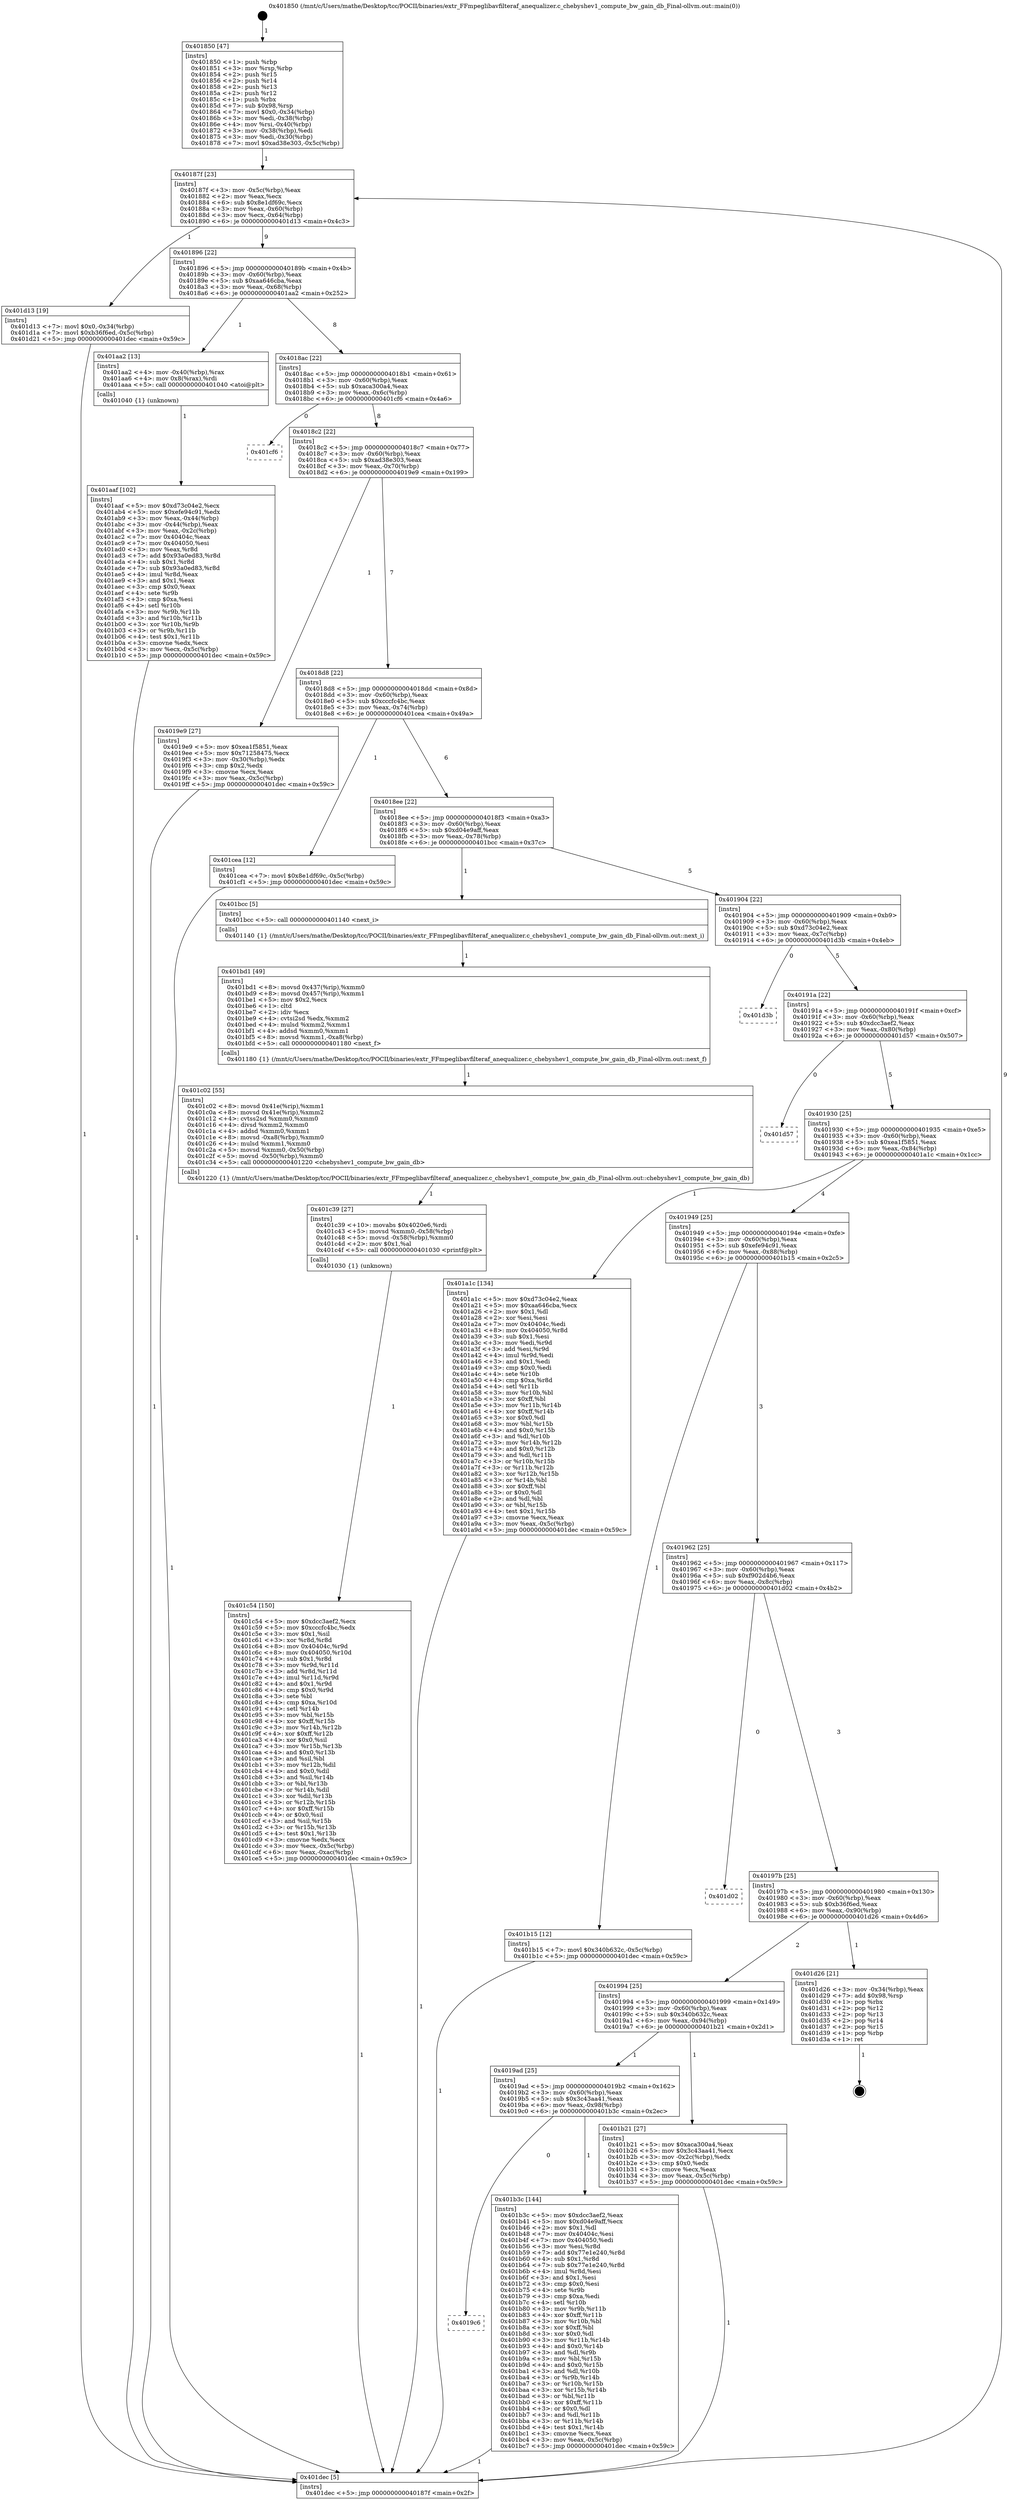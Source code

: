 digraph "0x401850" {
  label = "0x401850 (/mnt/c/Users/mathe/Desktop/tcc/POCII/binaries/extr_FFmpeglibavfilteraf_anequalizer.c_chebyshev1_compute_bw_gain_db_Final-ollvm.out::main(0))"
  labelloc = "t"
  node[shape=record]

  Entry [label="",width=0.3,height=0.3,shape=circle,fillcolor=black,style=filled]
  "0x40187f" [label="{
     0x40187f [23]\l
     | [instrs]\l
     &nbsp;&nbsp;0x40187f \<+3\>: mov -0x5c(%rbp),%eax\l
     &nbsp;&nbsp;0x401882 \<+2\>: mov %eax,%ecx\l
     &nbsp;&nbsp;0x401884 \<+6\>: sub $0x8e1df69c,%ecx\l
     &nbsp;&nbsp;0x40188a \<+3\>: mov %eax,-0x60(%rbp)\l
     &nbsp;&nbsp;0x40188d \<+3\>: mov %ecx,-0x64(%rbp)\l
     &nbsp;&nbsp;0x401890 \<+6\>: je 0000000000401d13 \<main+0x4c3\>\l
  }"]
  "0x401d13" [label="{
     0x401d13 [19]\l
     | [instrs]\l
     &nbsp;&nbsp;0x401d13 \<+7\>: movl $0x0,-0x34(%rbp)\l
     &nbsp;&nbsp;0x401d1a \<+7\>: movl $0xb36f6ed,-0x5c(%rbp)\l
     &nbsp;&nbsp;0x401d21 \<+5\>: jmp 0000000000401dec \<main+0x59c\>\l
  }"]
  "0x401896" [label="{
     0x401896 [22]\l
     | [instrs]\l
     &nbsp;&nbsp;0x401896 \<+5\>: jmp 000000000040189b \<main+0x4b\>\l
     &nbsp;&nbsp;0x40189b \<+3\>: mov -0x60(%rbp),%eax\l
     &nbsp;&nbsp;0x40189e \<+5\>: sub $0xaa646cba,%eax\l
     &nbsp;&nbsp;0x4018a3 \<+3\>: mov %eax,-0x68(%rbp)\l
     &nbsp;&nbsp;0x4018a6 \<+6\>: je 0000000000401aa2 \<main+0x252\>\l
  }"]
  Exit [label="",width=0.3,height=0.3,shape=circle,fillcolor=black,style=filled,peripheries=2]
  "0x401aa2" [label="{
     0x401aa2 [13]\l
     | [instrs]\l
     &nbsp;&nbsp;0x401aa2 \<+4\>: mov -0x40(%rbp),%rax\l
     &nbsp;&nbsp;0x401aa6 \<+4\>: mov 0x8(%rax),%rdi\l
     &nbsp;&nbsp;0x401aaa \<+5\>: call 0000000000401040 \<atoi@plt\>\l
     | [calls]\l
     &nbsp;&nbsp;0x401040 \{1\} (unknown)\l
  }"]
  "0x4018ac" [label="{
     0x4018ac [22]\l
     | [instrs]\l
     &nbsp;&nbsp;0x4018ac \<+5\>: jmp 00000000004018b1 \<main+0x61\>\l
     &nbsp;&nbsp;0x4018b1 \<+3\>: mov -0x60(%rbp),%eax\l
     &nbsp;&nbsp;0x4018b4 \<+5\>: sub $0xaca300a4,%eax\l
     &nbsp;&nbsp;0x4018b9 \<+3\>: mov %eax,-0x6c(%rbp)\l
     &nbsp;&nbsp;0x4018bc \<+6\>: je 0000000000401cf6 \<main+0x4a6\>\l
  }"]
  "0x401c54" [label="{
     0x401c54 [150]\l
     | [instrs]\l
     &nbsp;&nbsp;0x401c54 \<+5\>: mov $0xdcc3aef2,%ecx\l
     &nbsp;&nbsp;0x401c59 \<+5\>: mov $0xcccfc4bc,%edx\l
     &nbsp;&nbsp;0x401c5e \<+3\>: mov $0x1,%sil\l
     &nbsp;&nbsp;0x401c61 \<+3\>: xor %r8d,%r8d\l
     &nbsp;&nbsp;0x401c64 \<+8\>: mov 0x40404c,%r9d\l
     &nbsp;&nbsp;0x401c6c \<+8\>: mov 0x404050,%r10d\l
     &nbsp;&nbsp;0x401c74 \<+4\>: sub $0x1,%r8d\l
     &nbsp;&nbsp;0x401c78 \<+3\>: mov %r9d,%r11d\l
     &nbsp;&nbsp;0x401c7b \<+3\>: add %r8d,%r11d\l
     &nbsp;&nbsp;0x401c7e \<+4\>: imul %r11d,%r9d\l
     &nbsp;&nbsp;0x401c82 \<+4\>: and $0x1,%r9d\l
     &nbsp;&nbsp;0x401c86 \<+4\>: cmp $0x0,%r9d\l
     &nbsp;&nbsp;0x401c8a \<+3\>: sete %bl\l
     &nbsp;&nbsp;0x401c8d \<+4\>: cmp $0xa,%r10d\l
     &nbsp;&nbsp;0x401c91 \<+4\>: setl %r14b\l
     &nbsp;&nbsp;0x401c95 \<+3\>: mov %bl,%r15b\l
     &nbsp;&nbsp;0x401c98 \<+4\>: xor $0xff,%r15b\l
     &nbsp;&nbsp;0x401c9c \<+3\>: mov %r14b,%r12b\l
     &nbsp;&nbsp;0x401c9f \<+4\>: xor $0xff,%r12b\l
     &nbsp;&nbsp;0x401ca3 \<+4\>: xor $0x0,%sil\l
     &nbsp;&nbsp;0x401ca7 \<+3\>: mov %r15b,%r13b\l
     &nbsp;&nbsp;0x401caa \<+4\>: and $0x0,%r13b\l
     &nbsp;&nbsp;0x401cae \<+3\>: and %sil,%bl\l
     &nbsp;&nbsp;0x401cb1 \<+3\>: mov %r12b,%dil\l
     &nbsp;&nbsp;0x401cb4 \<+4\>: and $0x0,%dil\l
     &nbsp;&nbsp;0x401cb8 \<+3\>: and %sil,%r14b\l
     &nbsp;&nbsp;0x401cbb \<+3\>: or %bl,%r13b\l
     &nbsp;&nbsp;0x401cbe \<+3\>: or %r14b,%dil\l
     &nbsp;&nbsp;0x401cc1 \<+3\>: xor %dil,%r13b\l
     &nbsp;&nbsp;0x401cc4 \<+3\>: or %r12b,%r15b\l
     &nbsp;&nbsp;0x401cc7 \<+4\>: xor $0xff,%r15b\l
     &nbsp;&nbsp;0x401ccb \<+4\>: or $0x0,%sil\l
     &nbsp;&nbsp;0x401ccf \<+3\>: and %sil,%r15b\l
     &nbsp;&nbsp;0x401cd2 \<+3\>: or %r15b,%r13b\l
     &nbsp;&nbsp;0x401cd5 \<+4\>: test $0x1,%r13b\l
     &nbsp;&nbsp;0x401cd9 \<+3\>: cmovne %edx,%ecx\l
     &nbsp;&nbsp;0x401cdc \<+3\>: mov %ecx,-0x5c(%rbp)\l
     &nbsp;&nbsp;0x401cdf \<+6\>: mov %eax,-0xac(%rbp)\l
     &nbsp;&nbsp;0x401ce5 \<+5\>: jmp 0000000000401dec \<main+0x59c\>\l
  }"]
  "0x401cf6" [label="{
     0x401cf6\l
  }", style=dashed]
  "0x4018c2" [label="{
     0x4018c2 [22]\l
     | [instrs]\l
     &nbsp;&nbsp;0x4018c2 \<+5\>: jmp 00000000004018c7 \<main+0x77\>\l
     &nbsp;&nbsp;0x4018c7 \<+3\>: mov -0x60(%rbp),%eax\l
     &nbsp;&nbsp;0x4018ca \<+5\>: sub $0xad38e303,%eax\l
     &nbsp;&nbsp;0x4018cf \<+3\>: mov %eax,-0x70(%rbp)\l
     &nbsp;&nbsp;0x4018d2 \<+6\>: je 00000000004019e9 \<main+0x199\>\l
  }"]
  "0x401c39" [label="{
     0x401c39 [27]\l
     | [instrs]\l
     &nbsp;&nbsp;0x401c39 \<+10\>: movabs $0x4020e6,%rdi\l
     &nbsp;&nbsp;0x401c43 \<+5\>: movsd %xmm0,-0x58(%rbp)\l
     &nbsp;&nbsp;0x401c48 \<+5\>: movsd -0x58(%rbp),%xmm0\l
     &nbsp;&nbsp;0x401c4d \<+2\>: mov $0x1,%al\l
     &nbsp;&nbsp;0x401c4f \<+5\>: call 0000000000401030 \<printf@plt\>\l
     | [calls]\l
     &nbsp;&nbsp;0x401030 \{1\} (unknown)\l
  }"]
  "0x4019e9" [label="{
     0x4019e9 [27]\l
     | [instrs]\l
     &nbsp;&nbsp;0x4019e9 \<+5\>: mov $0xea1f5851,%eax\l
     &nbsp;&nbsp;0x4019ee \<+5\>: mov $0x71258475,%ecx\l
     &nbsp;&nbsp;0x4019f3 \<+3\>: mov -0x30(%rbp),%edx\l
     &nbsp;&nbsp;0x4019f6 \<+3\>: cmp $0x2,%edx\l
     &nbsp;&nbsp;0x4019f9 \<+3\>: cmovne %ecx,%eax\l
     &nbsp;&nbsp;0x4019fc \<+3\>: mov %eax,-0x5c(%rbp)\l
     &nbsp;&nbsp;0x4019ff \<+5\>: jmp 0000000000401dec \<main+0x59c\>\l
  }"]
  "0x4018d8" [label="{
     0x4018d8 [22]\l
     | [instrs]\l
     &nbsp;&nbsp;0x4018d8 \<+5\>: jmp 00000000004018dd \<main+0x8d\>\l
     &nbsp;&nbsp;0x4018dd \<+3\>: mov -0x60(%rbp),%eax\l
     &nbsp;&nbsp;0x4018e0 \<+5\>: sub $0xcccfc4bc,%eax\l
     &nbsp;&nbsp;0x4018e5 \<+3\>: mov %eax,-0x74(%rbp)\l
     &nbsp;&nbsp;0x4018e8 \<+6\>: je 0000000000401cea \<main+0x49a\>\l
  }"]
  "0x401dec" [label="{
     0x401dec [5]\l
     | [instrs]\l
     &nbsp;&nbsp;0x401dec \<+5\>: jmp 000000000040187f \<main+0x2f\>\l
  }"]
  "0x401850" [label="{
     0x401850 [47]\l
     | [instrs]\l
     &nbsp;&nbsp;0x401850 \<+1\>: push %rbp\l
     &nbsp;&nbsp;0x401851 \<+3\>: mov %rsp,%rbp\l
     &nbsp;&nbsp;0x401854 \<+2\>: push %r15\l
     &nbsp;&nbsp;0x401856 \<+2\>: push %r14\l
     &nbsp;&nbsp;0x401858 \<+2\>: push %r13\l
     &nbsp;&nbsp;0x40185a \<+2\>: push %r12\l
     &nbsp;&nbsp;0x40185c \<+1\>: push %rbx\l
     &nbsp;&nbsp;0x40185d \<+7\>: sub $0x98,%rsp\l
     &nbsp;&nbsp;0x401864 \<+7\>: movl $0x0,-0x34(%rbp)\l
     &nbsp;&nbsp;0x40186b \<+3\>: mov %edi,-0x38(%rbp)\l
     &nbsp;&nbsp;0x40186e \<+4\>: mov %rsi,-0x40(%rbp)\l
     &nbsp;&nbsp;0x401872 \<+3\>: mov -0x38(%rbp),%edi\l
     &nbsp;&nbsp;0x401875 \<+3\>: mov %edi,-0x30(%rbp)\l
     &nbsp;&nbsp;0x401878 \<+7\>: movl $0xad38e303,-0x5c(%rbp)\l
  }"]
  "0x401c02" [label="{
     0x401c02 [55]\l
     | [instrs]\l
     &nbsp;&nbsp;0x401c02 \<+8\>: movsd 0x41e(%rip),%xmm1\l
     &nbsp;&nbsp;0x401c0a \<+8\>: movsd 0x41e(%rip),%xmm2\l
     &nbsp;&nbsp;0x401c12 \<+4\>: cvtss2sd %xmm0,%xmm0\l
     &nbsp;&nbsp;0x401c16 \<+4\>: divsd %xmm2,%xmm0\l
     &nbsp;&nbsp;0x401c1a \<+4\>: addsd %xmm0,%xmm1\l
     &nbsp;&nbsp;0x401c1e \<+8\>: movsd -0xa8(%rbp),%xmm0\l
     &nbsp;&nbsp;0x401c26 \<+4\>: mulsd %xmm1,%xmm0\l
     &nbsp;&nbsp;0x401c2a \<+5\>: movsd %xmm0,-0x50(%rbp)\l
     &nbsp;&nbsp;0x401c2f \<+5\>: movsd -0x50(%rbp),%xmm0\l
     &nbsp;&nbsp;0x401c34 \<+5\>: call 0000000000401220 \<chebyshev1_compute_bw_gain_db\>\l
     | [calls]\l
     &nbsp;&nbsp;0x401220 \{1\} (/mnt/c/Users/mathe/Desktop/tcc/POCII/binaries/extr_FFmpeglibavfilteraf_anequalizer.c_chebyshev1_compute_bw_gain_db_Final-ollvm.out::chebyshev1_compute_bw_gain_db)\l
  }"]
  "0x401cea" [label="{
     0x401cea [12]\l
     | [instrs]\l
     &nbsp;&nbsp;0x401cea \<+7\>: movl $0x8e1df69c,-0x5c(%rbp)\l
     &nbsp;&nbsp;0x401cf1 \<+5\>: jmp 0000000000401dec \<main+0x59c\>\l
  }"]
  "0x4018ee" [label="{
     0x4018ee [22]\l
     | [instrs]\l
     &nbsp;&nbsp;0x4018ee \<+5\>: jmp 00000000004018f3 \<main+0xa3\>\l
     &nbsp;&nbsp;0x4018f3 \<+3\>: mov -0x60(%rbp),%eax\l
     &nbsp;&nbsp;0x4018f6 \<+5\>: sub $0xd04e9aff,%eax\l
     &nbsp;&nbsp;0x4018fb \<+3\>: mov %eax,-0x78(%rbp)\l
     &nbsp;&nbsp;0x4018fe \<+6\>: je 0000000000401bcc \<main+0x37c\>\l
  }"]
  "0x401bd1" [label="{
     0x401bd1 [49]\l
     | [instrs]\l
     &nbsp;&nbsp;0x401bd1 \<+8\>: movsd 0x437(%rip),%xmm0\l
     &nbsp;&nbsp;0x401bd9 \<+8\>: movsd 0x457(%rip),%xmm1\l
     &nbsp;&nbsp;0x401be1 \<+5\>: mov $0x2,%ecx\l
     &nbsp;&nbsp;0x401be6 \<+1\>: cltd\l
     &nbsp;&nbsp;0x401be7 \<+2\>: idiv %ecx\l
     &nbsp;&nbsp;0x401be9 \<+4\>: cvtsi2sd %edx,%xmm2\l
     &nbsp;&nbsp;0x401bed \<+4\>: mulsd %xmm2,%xmm1\l
     &nbsp;&nbsp;0x401bf1 \<+4\>: addsd %xmm0,%xmm1\l
     &nbsp;&nbsp;0x401bf5 \<+8\>: movsd %xmm1,-0xa8(%rbp)\l
     &nbsp;&nbsp;0x401bfd \<+5\>: call 0000000000401180 \<next_f\>\l
     | [calls]\l
     &nbsp;&nbsp;0x401180 \{1\} (/mnt/c/Users/mathe/Desktop/tcc/POCII/binaries/extr_FFmpeglibavfilteraf_anequalizer.c_chebyshev1_compute_bw_gain_db_Final-ollvm.out::next_f)\l
  }"]
  "0x401bcc" [label="{
     0x401bcc [5]\l
     | [instrs]\l
     &nbsp;&nbsp;0x401bcc \<+5\>: call 0000000000401140 \<next_i\>\l
     | [calls]\l
     &nbsp;&nbsp;0x401140 \{1\} (/mnt/c/Users/mathe/Desktop/tcc/POCII/binaries/extr_FFmpeglibavfilteraf_anequalizer.c_chebyshev1_compute_bw_gain_db_Final-ollvm.out::next_i)\l
  }"]
  "0x401904" [label="{
     0x401904 [22]\l
     | [instrs]\l
     &nbsp;&nbsp;0x401904 \<+5\>: jmp 0000000000401909 \<main+0xb9\>\l
     &nbsp;&nbsp;0x401909 \<+3\>: mov -0x60(%rbp),%eax\l
     &nbsp;&nbsp;0x40190c \<+5\>: sub $0xd73c04e2,%eax\l
     &nbsp;&nbsp;0x401911 \<+3\>: mov %eax,-0x7c(%rbp)\l
     &nbsp;&nbsp;0x401914 \<+6\>: je 0000000000401d3b \<main+0x4eb\>\l
  }"]
  "0x4019c6" [label="{
     0x4019c6\l
  }", style=dashed]
  "0x401d3b" [label="{
     0x401d3b\l
  }", style=dashed]
  "0x40191a" [label="{
     0x40191a [22]\l
     | [instrs]\l
     &nbsp;&nbsp;0x40191a \<+5\>: jmp 000000000040191f \<main+0xcf\>\l
     &nbsp;&nbsp;0x40191f \<+3\>: mov -0x60(%rbp),%eax\l
     &nbsp;&nbsp;0x401922 \<+5\>: sub $0xdcc3aef2,%eax\l
     &nbsp;&nbsp;0x401927 \<+3\>: mov %eax,-0x80(%rbp)\l
     &nbsp;&nbsp;0x40192a \<+6\>: je 0000000000401d57 \<main+0x507\>\l
  }"]
  "0x401b3c" [label="{
     0x401b3c [144]\l
     | [instrs]\l
     &nbsp;&nbsp;0x401b3c \<+5\>: mov $0xdcc3aef2,%eax\l
     &nbsp;&nbsp;0x401b41 \<+5\>: mov $0xd04e9aff,%ecx\l
     &nbsp;&nbsp;0x401b46 \<+2\>: mov $0x1,%dl\l
     &nbsp;&nbsp;0x401b48 \<+7\>: mov 0x40404c,%esi\l
     &nbsp;&nbsp;0x401b4f \<+7\>: mov 0x404050,%edi\l
     &nbsp;&nbsp;0x401b56 \<+3\>: mov %esi,%r8d\l
     &nbsp;&nbsp;0x401b59 \<+7\>: add $0x77e1e240,%r8d\l
     &nbsp;&nbsp;0x401b60 \<+4\>: sub $0x1,%r8d\l
     &nbsp;&nbsp;0x401b64 \<+7\>: sub $0x77e1e240,%r8d\l
     &nbsp;&nbsp;0x401b6b \<+4\>: imul %r8d,%esi\l
     &nbsp;&nbsp;0x401b6f \<+3\>: and $0x1,%esi\l
     &nbsp;&nbsp;0x401b72 \<+3\>: cmp $0x0,%esi\l
     &nbsp;&nbsp;0x401b75 \<+4\>: sete %r9b\l
     &nbsp;&nbsp;0x401b79 \<+3\>: cmp $0xa,%edi\l
     &nbsp;&nbsp;0x401b7c \<+4\>: setl %r10b\l
     &nbsp;&nbsp;0x401b80 \<+3\>: mov %r9b,%r11b\l
     &nbsp;&nbsp;0x401b83 \<+4\>: xor $0xff,%r11b\l
     &nbsp;&nbsp;0x401b87 \<+3\>: mov %r10b,%bl\l
     &nbsp;&nbsp;0x401b8a \<+3\>: xor $0xff,%bl\l
     &nbsp;&nbsp;0x401b8d \<+3\>: xor $0x0,%dl\l
     &nbsp;&nbsp;0x401b90 \<+3\>: mov %r11b,%r14b\l
     &nbsp;&nbsp;0x401b93 \<+4\>: and $0x0,%r14b\l
     &nbsp;&nbsp;0x401b97 \<+3\>: and %dl,%r9b\l
     &nbsp;&nbsp;0x401b9a \<+3\>: mov %bl,%r15b\l
     &nbsp;&nbsp;0x401b9d \<+4\>: and $0x0,%r15b\l
     &nbsp;&nbsp;0x401ba1 \<+3\>: and %dl,%r10b\l
     &nbsp;&nbsp;0x401ba4 \<+3\>: or %r9b,%r14b\l
     &nbsp;&nbsp;0x401ba7 \<+3\>: or %r10b,%r15b\l
     &nbsp;&nbsp;0x401baa \<+3\>: xor %r15b,%r14b\l
     &nbsp;&nbsp;0x401bad \<+3\>: or %bl,%r11b\l
     &nbsp;&nbsp;0x401bb0 \<+4\>: xor $0xff,%r11b\l
     &nbsp;&nbsp;0x401bb4 \<+3\>: or $0x0,%dl\l
     &nbsp;&nbsp;0x401bb7 \<+3\>: and %dl,%r11b\l
     &nbsp;&nbsp;0x401bba \<+3\>: or %r11b,%r14b\l
     &nbsp;&nbsp;0x401bbd \<+4\>: test $0x1,%r14b\l
     &nbsp;&nbsp;0x401bc1 \<+3\>: cmovne %ecx,%eax\l
     &nbsp;&nbsp;0x401bc4 \<+3\>: mov %eax,-0x5c(%rbp)\l
     &nbsp;&nbsp;0x401bc7 \<+5\>: jmp 0000000000401dec \<main+0x59c\>\l
  }"]
  "0x401d57" [label="{
     0x401d57\l
  }", style=dashed]
  "0x401930" [label="{
     0x401930 [25]\l
     | [instrs]\l
     &nbsp;&nbsp;0x401930 \<+5\>: jmp 0000000000401935 \<main+0xe5\>\l
     &nbsp;&nbsp;0x401935 \<+3\>: mov -0x60(%rbp),%eax\l
     &nbsp;&nbsp;0x401938 \<+5\>: sub $0xea1f5851,%eax\l
     &nbsp;&nbsp;0x40193d \<+6\>: mov %eax,-0x84(%rbp)\l
     &nbsp;&nbsp;0x401943 \<+6\>: je 0000000000401a1c \<main+0x1cc\>\l
  }"]
  "0x4019ad" [label="{
     0x4019ad [25]\l
     | [instrs]\l
     &nbsp;&nbsp;0x4019ad \<+5\>: jmp 00000000004019b2 \<main+0x162\>\l
     &nbsp;&nbsp;0x4019b2 \<+3\>: mov -0x60(%rbp),%eax\l
     &nbsp;&nbsp;0x4019b5 \<+5\>: sub $0x3c43aa41,%eax\l
     &nbsp;&nbsp;0x4019ba \<+6\>: mov %eax,-0x98(%rbp)\l
     &nbsp;&nbsp;0x4019c0 \<+6\>: je 0000000000401b3c \<main+0x2ec\>\l
  }"]
  "0x401a1c" [label="{
     0x401a1c [134]\l
     | [instrs]\l
     &nbsp;&nbsp;0x401a1c \<+5\>: mov $0xd73c04e2,%eax\l
     &nbsp;&nbsp;0x401a21 \<+5\>: mov $0xaa646cba,%ecx\l
     &nbsp;&nbsp;0x401a26 \<+2\>: mov $0x1,%dl\l
     &nbsp;&nbsp;0x401a28 \<+2\>: xor %esi,%esi\l
     &nbsp;&nbsp;0x401a2a \<+7\>: mov 0x40404c,%edi\l
     &nbsp;&nbsp;0x401a31 \<+8\>: mov 0x404050,%r8d\l
     &nbsp;&nbsp;0x401a39 \<+3\>: sub $0x1,%esi\l
     &nbsp;&nbsp;0x401a3c \<+3\>: mov %edi,%r9d\l
     &nbsp;&nbsp;0x401a3f \<+3\>: add %esi,%r9d\l
     &nbsp;&nbsp;0x401a42 \<+4\>: imul %r9d,%edi\l
     &nbsp;&nbsp;0x401a46 \<+3\>: and $0x1,%edi\l
     &nbsp;&nbsp;0x401a49 \<+3\>: cmp $0x0,%edi\l
     &nbsp;&nbsp;0x401a4c \<+4\>: sete %r10b\l
     &nbsp;&nbsp;0x401a50 \<+4\>: cmp $0xa,%r8d\l
     &nbsp;&nbsp;0x401a54 \<+4\>: setl %r11b\l
     &nbsp;&nbsp;0x401a58 \<+3\>: mov %r10b,%bl\l
     &nbsp;&nbsp;0x401a5b \<+3\>: xor $0xff,%bl\l
     &nbsp;&nbsp;0x401a5e \<+3\>: mov %r11b,%r14b\l
     &nbsp;&nbsp;0x401a61 \<+4\>: xor $0xff,%r14b\l
     &nbsp;&nbsp;0x401a65 \<+3\>: xor $0x0,%dl\l
     &nbsp;&nbsp;0x401a68 \<+3\>: mov %bl,%r15b\l
     &nbsp;&nbsp;0x401a6b \<+4\>: and $0x0,%r15b\l
     &nbsp;&nbsp;0x401a6f \<+3\>: and %dl,%r10b\l
     &nbsp;&nbsp;0x401a72 \<+3\>: mov %r14b,%r12b\l
     &nbsp;&nbsp;0x401a75 \<+4\>: and $0x0,%r12b\l
     &nbsp;&nbsp;0x401a79 \<+3\>: and %dl,%r11b\l
     &nbsp;&nbsp;0x401a7c \<+3\>: or %r10b,%r15b\l
     &nbsp;&nbsp;0x401a7f \<+3\>: or %r11b,%r12b\l
     &nbsp;&nbsp;0x401a82 \<+3\>: xor %r12b,%r15b\l
     &nbsp;&nbsp;0x401a85 \<+3\>: or %r14b,%bl\l
     &nbsp;&nbsp;0x401a88 \<+3\>: xor $0xff,%bl\l
     &nbsp;&nbsp;0x401a8b \<+3\>: or $0x0,%dl\l
     &nbsp;&nbsp;0x401a8e \<+2\>: and %dl,%bl\l
     &nbsp;&nbsp;0x401a90 \<+3\>: or %bl,%r15b\l
     &nbsp;&nbsp;0x401a93 \<+4\>: test $0x1,%r15b\l
     &nbsp;&nbsp;0x401a97 \<+3\>: cmovne %ecx,%eax\l
     &nbsp;&nbsp;0x401a9a \<+3\>: mov %eax,-0x5c(%rbp)\l
     &nbsp;&nbsp;0x401a9d \<+5\>: jmp 0000000000401dec \<main+0x59c\>\l
  }"]
  "0x401949" [label="{
     0x401949 [25]\l
     | [instrs]\l
     &nbsp;&nbsp;0x401949 \<+5\>: jmp 000000000040194e \<main+0xfe\>\l
     &nbsp;&nbsp;0x40194e \<+3\>: mov -0x60(%rbp),%eax\l
     &nbsp;&nbsp;0x401951 \<+5\>: sub $0xefe94c91,%eax\l
     &nbsp;&nbsp;0x401956 \<+6\>: mov %eax,-0x88(%rbp)\l
     &nbsp;&nbsp;0x40195c \<+6\>: je 0000000000401b15 \<main+0x2c5\>\l
  }"]
  "0x401aaf" [label="{
     0x401aaf [102]\l
     | [instrs]\l
     &nbsp;&nbsp;0x401aaf \<+5\>: mov $0xd73c04e2,%ecx\l
     &nbsp;&nbsp;0x401ab4 \<+5\>: mov $0xefe94c91,%edx\l
     &nbsp;&nbsp;0x401ab9 \<+3\>: mov %eax,-0x44(%rbp)\l
     &nbsp;&nbsp;0x401abc \<+3\>: mov -0x44(%rbp),%eax\l
     &nbsp;&nbsp;0x401abf \<+3\>: mov %eax,-0x2c(%rbp)\l
     &nbsp;&nbsp;0x401ac2 \<+7\>: mov 0x40404c,%eax\l
     &nbsp;&nbsp;0x401ac9 \<+7\>: mov 0x404050,%esi\l
     &nbsp;&nbsp;0x401ad0 \<+3\>: mov %eax,%r8d\l
     &nbsp;&nbsp;0x401ad3 \<+7\>: add $0x93a0ed83,%r8d\l
     &nbsp;&nbsp;0x401ada \<+4\>: sub $0x1,%r8d\l
     &nbsp;&nbsp;0x401ade \<+7\>: sub $0x93a0ed83,%r8d\l
     &nbsp;&nbsp;0x401ae5 \<+4\>: imul %r8d,%eax\l
     &nbsp;&nbsp;0x401ae9 \<+3\>: and $0x1,%eax\l
     &nbsp;&nbsp;0x401aec \<+3\>: cmp $0x0,%eax\l
     &nbsp;&nbsp;0x401aef \<+4\>: sete %r9b\l
     &nbsp;&nbsp;0x401af3 \<+3\>: cmp $0xa,%esi\l
     &nbsp;&nbsp;0x401af6 \<+4\>: setl %r10b\l
     &nbsp;&nbsp;0x401afa \<+3\>: mov %r9b,%r11b\l
     &nbsp;&nbsp;0x401afd \<+3\>: and %r10b,%r11b\l
     &nbsp;&nbsp;0x401b00 \<+3\>: xor %r10b,%r9b\l
     &nbsp;&nbsp;0x401b03 \<+3\>: or %r9b,%r11b\l
     &nbsp;&nbsp;0x401b06 \<+4\>: test $0x1,%r11b\l
     &nbsp;&nbsp;0x401b0a \<+3\>: cmovne %edx,%ecx\l
     &nbsp;&nbsp;0x401b0d \<+3\>: mov %ecx,-0x5c(%rbp)\l
     &nbsp;&nbsp;0x401b10 \<+5\>: jmp 0000000000401dec \<main+0x59c\>\l
  }"]
  "0x401b21" [label="{
     0x401b21 [27]\l
     | [instrs]\l
     &nbsp;&nbsp;0x401b21 \<+5\>: mov $0xaca300a4,%eax\l
     &nbsp;&nbsp;0x401b26 \<+5\>: mov $0x3c43aa41,%ecx\l
     &nbsp;&nbsp;0x401b2b \<+3\>: mov -0x2c(%rbp),%edx\l
     &nbsp;&nbsp;0x401b2e \<+3\>: cmp $0x0,%edx\l
     &nbsp;&nbsp;0x401b31 \<+3\>: cmove %ecx,%eax\l
     &nbsp;&nbsp;0x401b34 \<+3\>: mov %eax,-0x5c(%rbp)\l
     &nbsp;&nbsp;0x401b37 \<+5\>: jmp 0000000000401dec \<main+0x59c\>\l
  }"]
  "0x401b15" [label="{
     0x401b15 [12]\l
     | [instrs]\l
     &nbsp;&nbsp;0x401b15 \<+7\>: movl $0x340b632c,-0x5c(%rbp)\l
     &nbsp;&nbsp;0x401b1c \<+5\>: jmp 0000000000401dec \<main+0x59c\>\l
  }"]
  "0x401962" [label="{
     0x401962 [25]\l
     | [instrs]\l
     &nbsp;&nbsp;0x401962 \<+5\>: jmp 0000000000401967 \<main+0x117\>\l
     &nbsp;&nbsp;0x401967 \<+3\>: mov -0x60(%rbp),%eax\l
     &nbsp;&nbsp;0x40196a \<+5\>: sub $0xf902d4b6,%eax\l
     &nbsp;&nbsp;0x40196f \<+6\>: mov %eax,-0x8c(%rbp)\l
     &nbsp;&nbsp;0x401975 \<+6\>: je 0000000000401d02 \<main+0x4b2\>\l
  }"]
  "0x401994" [label="{
     0x401994 [25]\l
     | [instrs]\l
     &nbsp;&nbsp;0x401994 \<+5\>: jmp 0000000000401999 \<main+0x149\>\l
     &nbsp;&nbsp;0x401999 \<+3\>: mov -0x60(%rbp),%eax\l
     &nbsp;&nbsp;0x40199c \<+5\>: sub $0x340b632c,%eax\l
     &nbsp;&nbsp;0x4019a1 \<+6\>: mov %eax,-0x94(%rbp)\l
     &nbsp;&nbsp;0x4019a7 \<+6\>: je 0000000000401b21 \<main+0x2d1\>\l
  }"]
  "0x401d02" [label="{
     0x401d02\l
  }", style=dashed]
  "0x40197b" [label="{
     0x40197b [25]\l
     | [instrs]\l
     &nbsp;&nbsp;0x40197b \<+5\>: jmp 0000000000401980 \<main+0x130\>\l
     &nbsp;&nbsp;0x401980 \<+3\>: mov -0x60(%rbp),%eax\l
     &nbsp;&nbsp;0x401983 \<+5\>: sub $0xb36f6ed,%eax\l
     &nbsp;&nbsp;0x401988 \<+6\>: mov %eax,-0x90(%rbp)\l
     &nbsp;&nbsp;0x40198e \<+6\>: je 0000000000401d26 \<main+0x4d6\>\l
  }"]
  "0x401d26" [label="{
     0x401d26 [21]\l
     | [instrs]\l
     &nbsp;&nbsp;0x401d26 \<+3\>: mov -0x34(%rbp),%eax\l
     &nbsp;&nbsp;0x401d29 \<+7\>: add $0x98,%rsp\l
     &nbsp;&nbsp;0x401d30 \<+1\>: pop %rbx\l
     &nbsp;&nbsp;0x401d31 \<+2\>: pop %r12\l
     &nbsp;&nbsp;0x401d33 \<+2\>: pop %r13\l
     &nbsp;&nbsp;0x401d35 \<+2\>: pop %r14\l
     &nbsp;&nbsp;0x401d37 \<+2\>: pop %r15\l
     &nbsp;&nbsp;0x401d39 \<+1\>: pop %rbp\l
     &nbsp;&nbsp;0x401d3a \<+1\>: ret\l
  }"]
  Entry -> "0x401850" [label=" 1"]
  "0x40187f" -> "0x401d13" [label=" 1"]
  "0x40187f" -> "0x401896" [label=" 9"]
  "0x401d26" -> Exit [label=" 1"]
  "0x401896" -> "0x401aa2" [label=" 1"]
  "0x401896" -> "0x4018ac" [label=" 8"]
  "0x401d13" -> "0x401dec" [label=" 1"]
  "0x4018ac" -> "0x401cf6" [label=" 0"]
  "0x4018ac" -> "0x4018c2" [label=" 8"]
  "0x401cea" -> "0x401dec" [label=" 1"]
  "0x4018c2" -> "0x4019e9" [label=" 1"]
  "0x4018c2" -> "0x4018d8" [label=" 7"]
  "0x4019e9" -> "0x401dec" [label=" 1"]
  "0x401850" -> "0x40187f" [label=" 1"]
  "0x401dec" -> "0x40187f" [label=" 9"]
  "0x401c54" -> "0x401dec" [label=" 1"]
  "0x4018d8" -> "0x401cea" [label=" 1"]
  "0x4018d8" -> "0x4018ee" [label=" 6"]
  "0x401c39" -> "0x401c54" [label=" 1"]
  "0x4018ee" -> "0x401bcc" [label=" 1"]
  "0x4018ee" -> "0x401904" [label=" 5"]
  "0x401c02" -> "0x401c39" [label=" 1"]
  "0x401904" -> "0x401d3b" [label=" 0"]
  "0x401904" -> "0x40191a" [label=" 5"]
  "0x401bd1" -> "0x401c02" [label=" 1"]
  "0x40191a" -> "0x401d57" [label=" 0"]
  "0x40191a" -> "0x401930" [label=" 5"]
  "0x401bcc" -> "0x401bd1" [label=" 1"]
  "0x401930" -> "0x401a1c" [label=" 1"]
  "0x401930" -> "0x401949" [label=" 4"]
  "0x401a1c" -> "0x401dec" [label=" 1"]
  "0x401aa2" -> "0x401aaf" [label=" 1"]
  "0x401aaf" -> "0x401dec" [label=" 1"]
  "0x4019ad" -> "0x4019c6" [label=" 0"]
  "0x401949" -> "0x401b15" [label=" 1"]
  "0x401949" -> "0x401962" [label=" 3"]
  "0x401b15" -> "0x401dec" [label=" 1"]
  "0x4019ad" -> "0x401b3c" [label=" 1"]
  "0x401962" -> "0x401d02" [label=" 0"]
  "0x401962" -> "0x40197b" [label=" 3"]
  "0x401b21" -> "0x401dec" [label=" 1"]
  "0x40197b" -> "0x401d26" [label=" 1"]
  "0x40197b" -> "0x401994" [label=" 2"]
  "0x401b3c" -> "0x401dec" [label=" 1"]
  "0x401994" -> "0x401b21" [label=" 1"]
  "0x401994" -> "0x4019ad" [label=" 1"]
}
